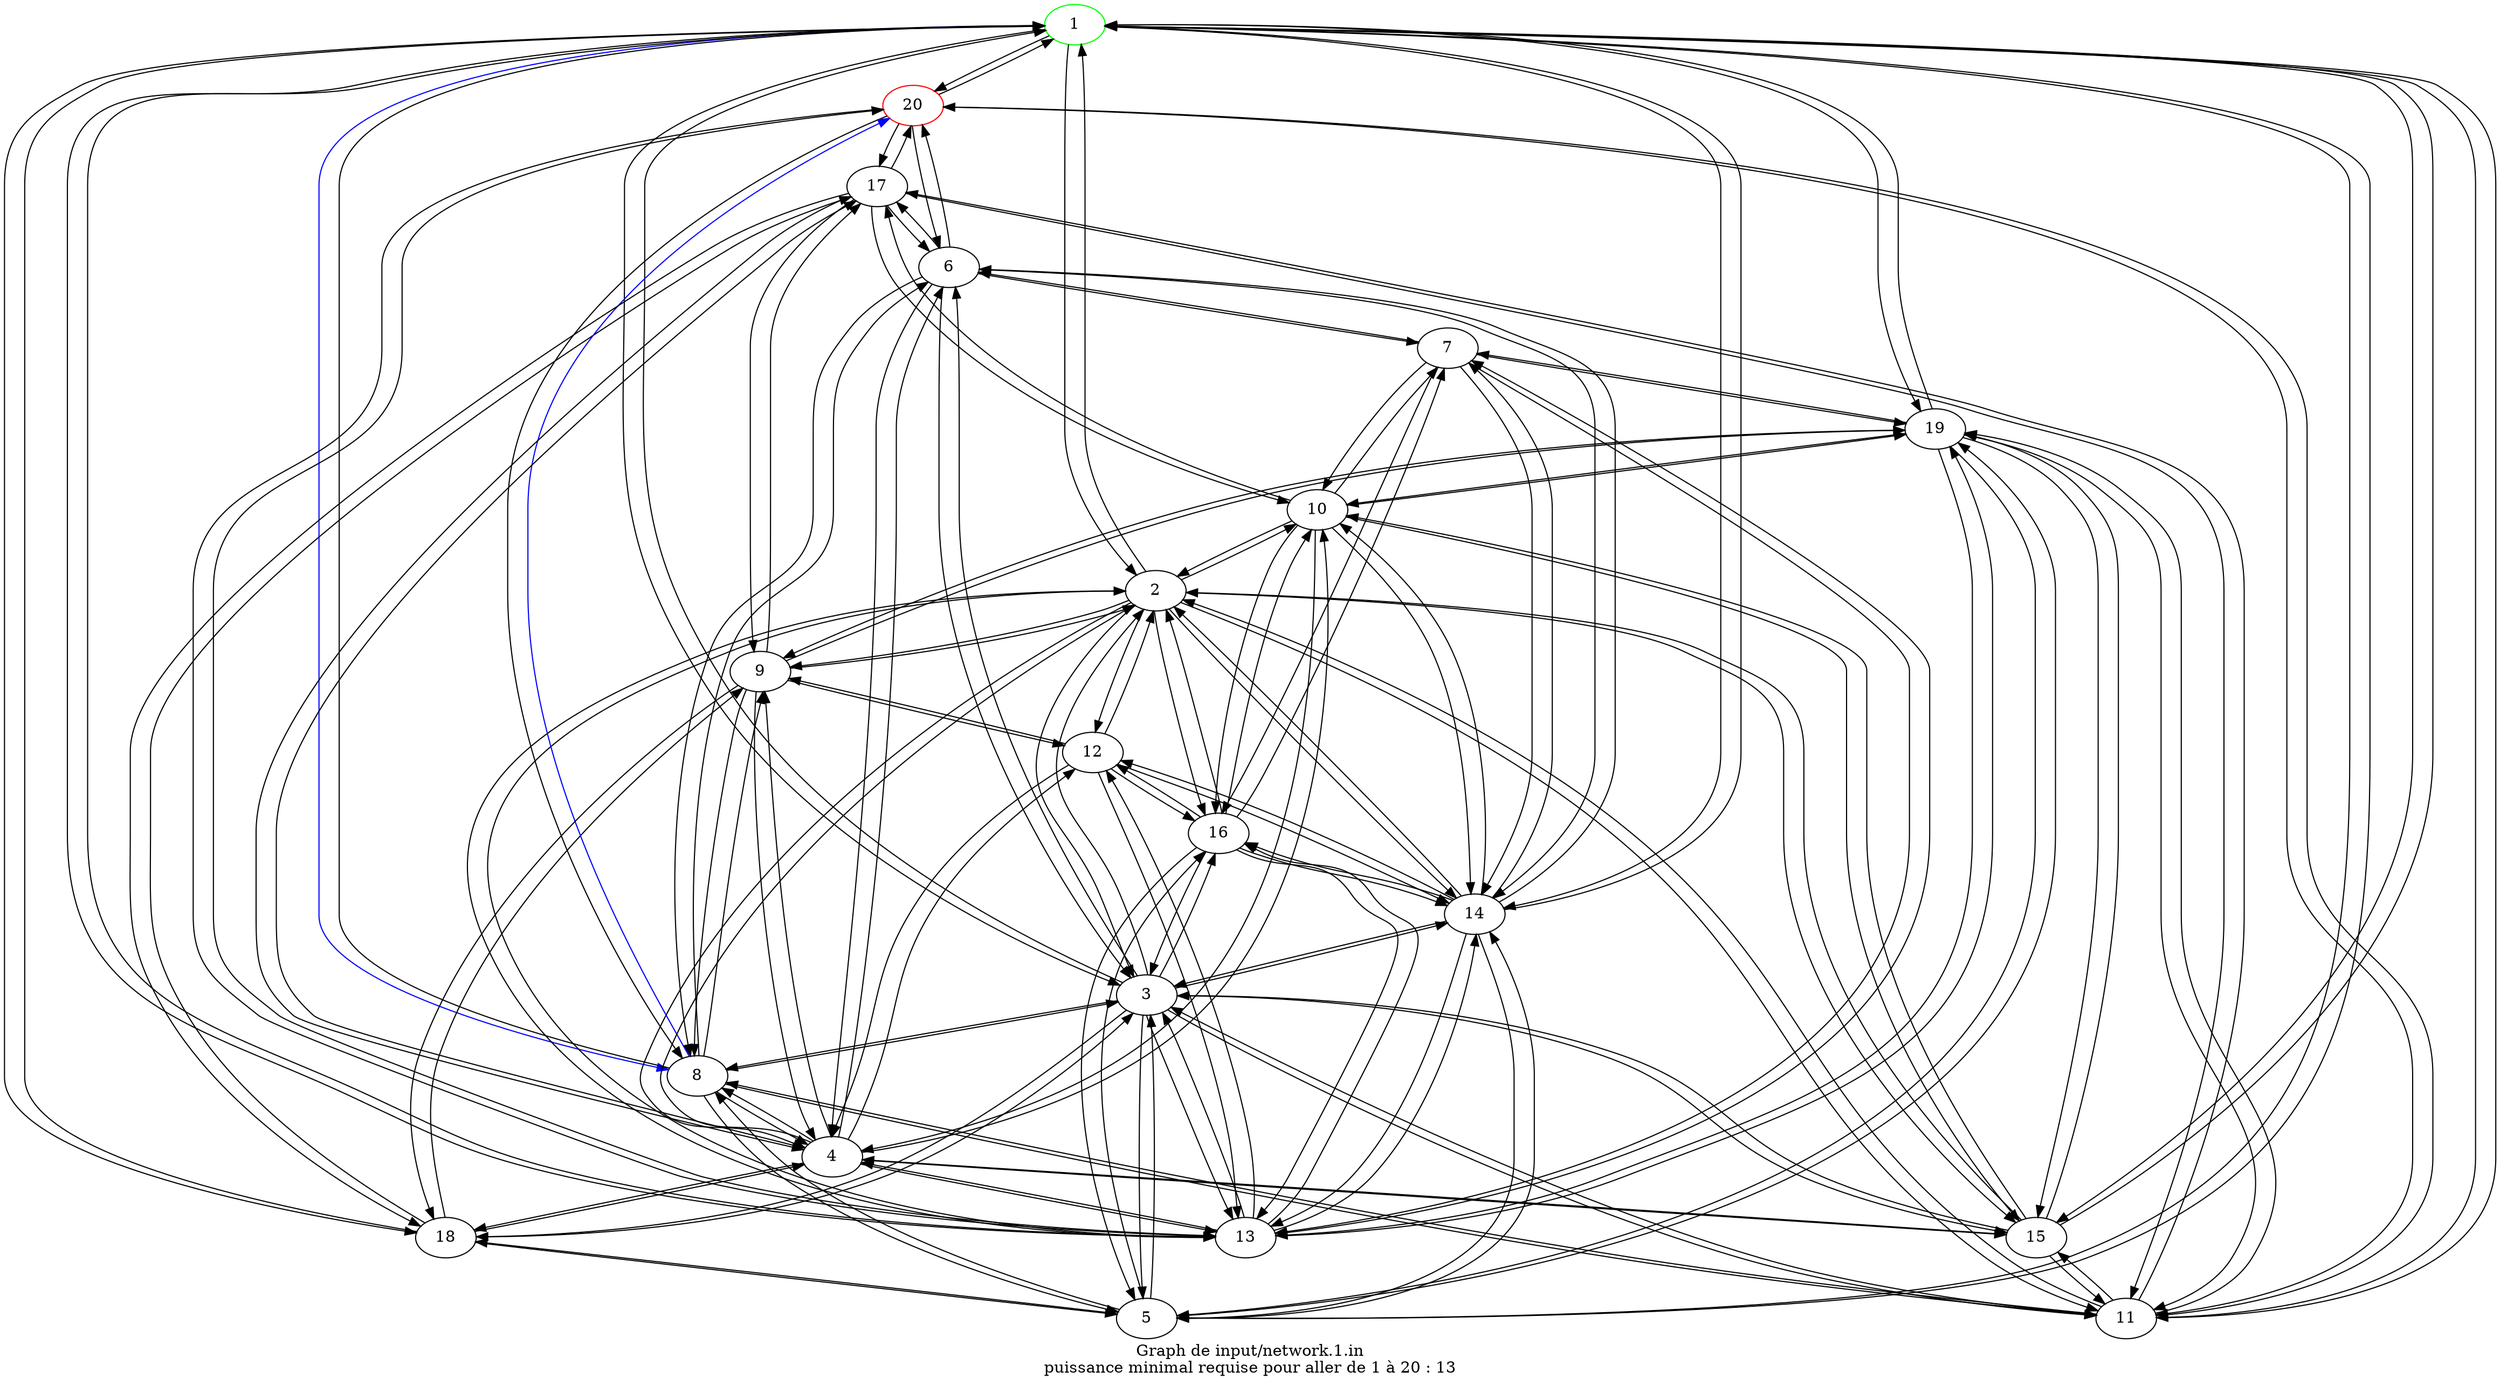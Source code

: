 strict digraph G {
	1 [color=green]
	20 [color=red]
	1 -> 2
	1 -> 19
	1 -> 13
	1 -> 5
	1 -> 3
	1 -> 11
	1 -> 18
	1 -> 14
	1 -> 15
	1 -> 20
	1 -> 8
	1 -> 18
	2 -> 1
	2 -> 3
	2 -> 4
	2 -> 12
	2 -> 13
	2 -> 15
	2 -> 16
	2 -> 11
	2 -> 4
	2 -> 12
	2 -> 9
	2 -> 14
	2 -> 10
	3 -> 2
	3 -> 5
	3 -> 6
	3 -> 13
	3 -> 15
	3 -> 14
	3 -> 1
	3 -> 16
	3 -> 18
	3 -> 18
	3 -> 8
	3 -> 8
	3 -> 18
	3 -> 11
	4 -> 2
	4 -> 17
	4 -> 17
	4 -> 15
	4 -> 6
	4 -> 13
	4 -> 6
	4 -> 10
	4 -> 9
	4 -> 12
	4 -> 8
	4 -> 2
	4 -> 6
	4 -> 18
	5 -> 3
	5 -> 1
	5 -> 14
	5 -> 19
	5 -> 8
	5 -> 18
	5 -> 16
	6 -> 3
	6 -> 7
	6 -> 8
	6 -> 20
	6 -> 4
	6 -> 14
	6 -> 4
	6 -> 17
	6 -> 4
	7 -> 6
	7 -> 10
	7 -> 14
	7 -> 13
	7 -> 19
	7 -> 14
	7 -> 16
	8 -> 6
	8 -> 9
	8 -> 11
	8 -> 20
	8 -> 11
	8 -> 1
	8 -> 4
	8 -> 5
	8 -> 3
	8 -> 3
	9 -> 8
	9 -> 18
	9 -> 12
	9 -> 19
	9 -> 4
	9 -> 17
	9 -> 12
	9 -> 2
	10 -> 7
	10 -> 16
	10 -> 4
	10 -> 14
	10 -> 15
	10 -> 17
	10 -> 19
	10 -> 2
	10 -> 19
	11 -> 8
	11 -> 15
	11 -> 20
	11 -> 1
	11 -> 8
	11 -> 17
	11 -> 19
	11 -> 19
	11 -> 15
	11 -> 2
	11 -> 17
	11 -> 3
	12 -> 2
	12 -> 14
	12 -> 9
	12 -> 16
	12 -> 9
	12 -> 4
	12 -> 13
	12 -> 2
	13 -> 3
	13 -> 14
	13 -> 1
	13 -> 19
	13 -> 2
	13 -> 4
	13 -> 16
	13 -> 7
	13 -> 16
	13 -> 12
	13 -> 20
	14 -> 13
	14 -> 12
	14 -> 5
	14 -> 3
	14 -> 1
	14 -> 6
	14 -> 7
	14 -> 10
	14 -> 7
	14 -> 2
	14 -> 16
	15 -> 11
	15 -> 3
	15 -> 4
	15 -> 2
	15 -> 1
	15 -> 10
	15 -> 11
	15 -> 19
	15 -> 19
	16 -> 10
	16 -> 3
	16 -> 12
	16 -> 13
	16 -> 13
	16 -> 2
	16 -> 7
	16 -> 5
	16 -> 14
	17 -> 4
	17 -> 4
	17 -> 20
	17 -> 18
	17 -> 20
	17 -> 11
	17 -> 9
	17 -> 10
	17 -> 6
	17 -> 11
	18 -> 9
	18 -> 1
	18 -> 17
	18 -> 3
	18 -> 3
	18 -> 1
	18 -> 5
	18 -> 3
	18 -> 4
	19 -> 1
	19 -> 13
	19 -> 5
	19 -> 9
	19 -> 11
	19 -> 11
	19 -> 10
	19 -> 7
	19 -> 15
	19 -> 15
	19 -> 10
	20 -> 11
	20 -> 6
	20 -> 8
	20 -> 17
	20 -> 17
	20 -> 1
	20 -> 13
	1 -> 8 [color=blue]
	8 -> 20 [color=blue]
	label="Graph de input/network.1.in
puissance minimal requise pour aller de 1 à 20 : 13"
}
